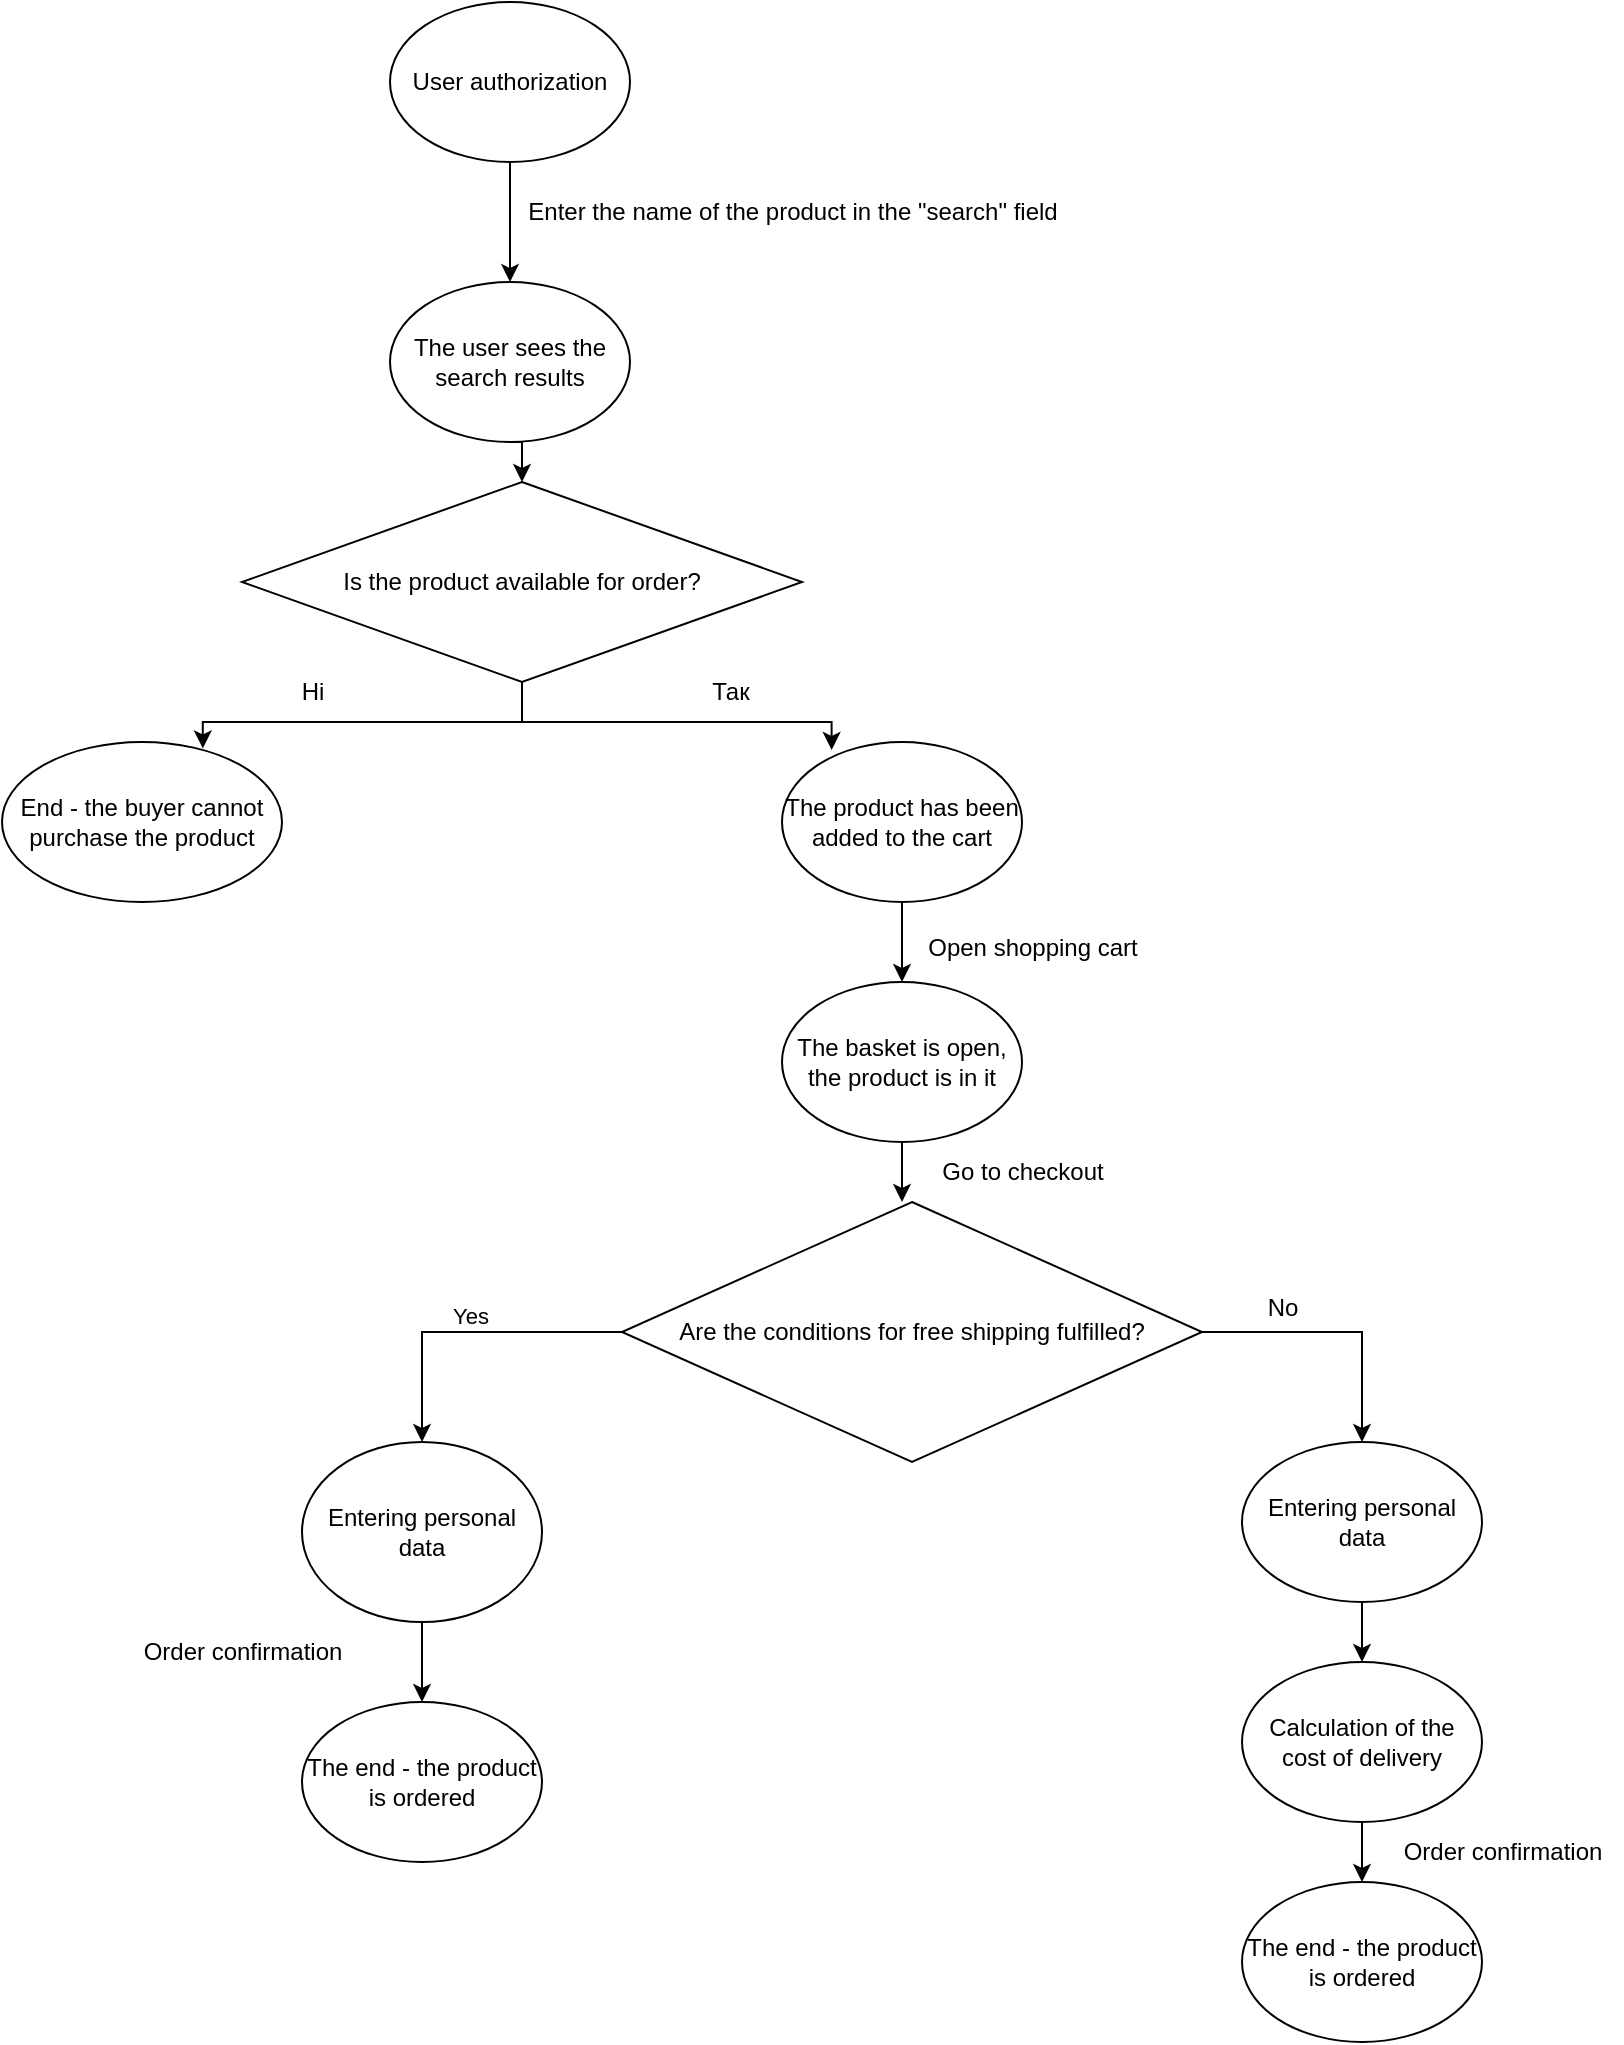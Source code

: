 <mxfile version="24.4.13" type="google">
  <diagram name="Сторінка-1" id="ic3oKJjQ8ABnXzsJ7Ula">
    <mxGraphModel grid="1" page="1" gridSize="10" guides="1" tooltips="1" connect="1" arrows="1" fold="1" pageScale="1" pageWidth="827" pageHeight="1169" math="0" shadow="0">
      <root>
        <mxCell id="0" />
        <mxCell id="1" parent="0" />
        <mxCell id="3iRw8vZDGY9ZDP3LKKR4-2" style="edgeStyle=orthogonalEdgeStyle;rounded=0;orthogonalLoop=1;jettySize=auto;html=1;exitX=0.5;exitY=1;exitDx=0;exitDy=0;" edge="1" parent="1" source="3iRw8vZDGY9ZDP3LKKR4-1">
          <mxGeometry relative="1" as="geometry">
            <mxPoint x="414" y="140" as="targetPoint" />
          </mxGeometry>
        </mxCell>
        <mxCell id="3iRw8vZDGY9ZDP3LKKR4-1" value="User authorization" style="ellipse;whiteSpace=wrap;html=1;" vertex="1" parent="1">
          <mxGeometry x="354" width="120" height="80" as="geometry" />
        </mxCell>
        <mxCell id="3iRw8vZDGY9ZDP3LKKR4-3" value="Enter the name of the product in the &quot;search&quot; field" style="text;html=1;align=center;verticalAlign=middle;resizable=0;points=[];autosize=1;strokeColor=none;fillColor=none;" vertex="1" parent="1">
          <mxGeometry x="410" y="90" width="290" height="30" as="geometry" />
        </mxCell>
        <mxCell id="3iRw8vZDGY9ZDP3LKKR4-7" style="edgeStyle=orthogonalEdgeStyle;rounded=0;orthogonalLoop=1;jettySize=auto;html=1;exitX=0.5;exitY=1;exitDx=0;exitDy=0;entryX=0.5;entryY=0;entryDx=0;entryDy=0;" edge="1" parent="1" source="3iRw8vZDGY9ZDP3LKKR4-5" target="3iRw8vZDGY9ZDP3LKKR4-6">
          <mxGeometry relative="1" as="geometry" />
        </mxCell>
        <mxCell id="3iRw8vZDGY9ZDP3LKKR4-5" value="The user sees the search results" style="ellipse;whiteSpace=wrap;html=1;" vertex="1" parent="1">
          <mxGeometry x="354" y="140" width="120" height="80" as="geometry" />
        </mxCell>
        <mxCell id="3iRw8vZDGY9ZDP3LKKR4-6" value="Is the product available for order?" style="rhombus;whiteSpace=wrap;html=1;" vertex="1" parent="1">
          <mxGeometry x="280" y="240" width="280" height="100" as="geometry" />
        </mxCell>
        <mxCell id="3iRw8vZDGY9ZDP3LKKR4-9" value="End - the buyer cannot purchase the product" style="ellipse;whiteSpace=wrap;html=1;" vertex="1" parent="1">
          <mxGeometry x="160" y="370" width="140" height="80" as="geometry" />
        </mxCell>
        <mxCell id="3iRw8vZDGY9ZDP3LKKR4-11" style="edgeStyle=orthogonalEdgeStyle;rounded=0;orthogonalLoop=1;jettySize=auto;html=1;exitX=0.5;exitY=1;exitDx=0;exitDy=0;entryX=0.717;entryY=0.04;entryDx=0;entryDy=0;entryPerimeter=0;" edge="1" parent="1" source="3iRw8vZDGY9ZDP3LKKR4-6" target="3iRw8vZDGY9ZDP3LKKR4-9">
          <mxGeometry relative="1" as="geometry" />
        </mxCell>
        <mxCell id="3iRw8vZDGY9ZDP3LKKR4-12" value="Ні" style="text;html=1;align=center;verticalAlign=middle;resizable=0;points=[];autosize=1;strokeColor=none;fillColor=none;" vertex="1" parent="1">
          <mxGeometry x="300" y="330" width="30" height="30" as="geometry" />
        </mxCell>
        <mxCell id="3iRw8vZDGY9ZDP3LKKR4-19" style="edgeStyle=orthogonalEdgeStyle;rounded=0;orthogonalLoop=1;jettySize=auto;html=1;exitX=0.5;exitY=1;exitDx=0;exitDy=0;entryX=0.5;entryY=0;entryDx=0;entryDy=0;" edge="1" parent="1" source="3iRw8vZDGY9ZDP3LKKR4-13" target="3iRw8vZDGY9ZDP3LKKR4-18">
          <mxGeometry relative="1" as="geometry" />
        </mxCell>
        <mxCell id="3iRw8vZDGY9ZDP3LKKR4-13" value="The product has been added to the cart" style="ellipse;whiteSpace=wrap;html=1;" vertex="1" parent="1">
          <mxGeometry x="550" y="370" width="120" height="80" as="geometry" />
        </mxCell>
        <mxCell id="3iRw8vZDGY9ZDP3LKKR4-15" style="edgeStyle=orthogonalEdgeStyle;rounded=0;orthogonalLoop=1;jettySize=auto;html=1;exitX=0.5;exitY=1;exitDx=0;exitDy=0;entryX=0.207;entryY=0.05;entryDx=0;entryDy=0;entryPerimeter=0;" edge="1" parent="1" source="3iRw8vZDGY9ZDP3LKKR4-6" target="3iRw8vZDGY9ZDP3LKKR4-13">
          <mxGeometry relative="1" as="geometry" />
        </mxCell>
        <mxCell id="3iRw8vZDGY9ZDP3LKKR4-16" value="Так" style="text;html=1;align=center;verticalAlign=middle;resizable=0;points=[];autosize=1;strokeColor=none;fillColor=none;" vertex="1" parent="1">
          <mxGeometry x="504" y="330" width="40" height="30" as="geometry" />
        </mxCell>
        <mxCell id="3iRw8vZDGY9ZDP3LKKR4-22" style="edgeStyle=orthogonalEdgeStyle;rounded=0;orthogonalLoop=1;jettySize=auto;html=1;exitX=0.5;exitY=1;exitDx=0;exitDy=0;entryX=0.5;entryY=0;entryDx=0;entryDy=0;" edge="1" parent="1" source="3iRw8vZDGY9ZDP3LKKR4-18">
          <mxGeometry relative="1" as="geometry">
            <mxPoint x="610" y="600" as="targetPoint" />
          </mxGeometry>
        </mxCell>
        <mxCell id="3iRw8vZDGY9ZDP3LKKR4-18" value="The basket is open, the product is in it" style="ellipse;whiteSpace=wrap;html=1;" vertex="1" parent="1">
          <mxGeometry x="550" y="490" width="120" height="80" as="geometry" />
        </mxCell>
        <mxCell id="3iRw8vZDGY9ZDP3LKKR4-20" value="Open shopping cart" style="text;html=1;align=center;verticalAlign=middle;resizable=0;points=[];autosize=1;strokeColor=none;fillColor=none;" vertex="1" parent="1">
          <mxGeometry x="610" y="458" width="130" height="30" as="geometry" />
        </mxCell>
        <mxCell id="3iRw8vZDGY9ZDP3LKKR4-23" value="Go to checkout" style="text;html=1;align=center;verticalAlign=middle;resizable=0;points=[];autosize=1;strokeColor=none;fillColor=none;" vertex="1" parent="1">
          <mxGeometry x="620" y="570" width="100" height="30" as="geometry" />
        </mxCell>
        <mxCell id="3iRw8vZDGY9ZDP3LKKR4-30" style="edgeStyle=orthogonalEdgeStyle;rounded=0;orthogonalLoop=1;jettySize=auto;html=1;exitX=0;exitY=0.5;exitDx=0;exitDy=0;entryX=0.5;entryY=0;entryDx=0;entryDy=0;" edge="1" parent="1" source="3iRw8vZDGY9ZDP3LKKR4-28" target="3iRw8vZDGY9ZDP3LKKR4-29">
          <mxGeometry relative="1" as="geometry" />
        </mxCell>
        <mxCell id="3iRw8vZDGY9ZDP3LKKR4-31" value="Yes" style="edgeLabel;html=1;align=center;verticalAlign=middle;resizable=0;points=[];" connectable="0" vertex="1" parent="3iRw8vZDGY9ZDP3LKKR4-30">
          <mxGeometry x="-0.017" y="-8" relative="1" as="geometry">
            <mxPoint as="offset" />
          </mxGeometry>
        </mxCell>
        <mxCell id="3iRw8vZDGY9ZDP3LKKR4-37" style="edgeStyle=orthogonalEdgeStyle;rounded=0;orthogonalLoop=1;jettySize=auto;html=1;exitX=1;exitY=0.5;exitDx=0;exitDy=0;entryX=0.5;entryY=0;entryDx=0;entryDy=0;" edge="1" parent="1" source="3iRw8vZDGY9ZDP3LKKR4-28" target="3iRw8vZDGY9ZDP3LKKR4-36">
          <mxGeometry relative="1" as="geometry" />
        </mxCell>
        <mxCell id="3iRw8vZDGY9ZDP3LKKR4-28" value="Are the conditions for free shipping fulfilled?" style="rhombus;whiteSpace=wrap;html=1;" vertex="1" parent="1">
          <mxGeometry x="470" y="600" width="290" height="130" as="geometry" />
        </mxCell>
        <mxCell id="3iRw8vZDGY9ZDP3LKKR4-34" style="edgeStyle=orthogonalEdgeStyle;rounded=0;orthogonalLoop=1;jettySize=auto;html=1;exitX=0.5;exitY=1;exitDx=0;exitDy=0;entryX=0.5;entryY=0;entryDx=0;entryDy=0;" edge="1" parent="1" source="3iRw8vZDGY9ZDP3LKKR4-29" target="3iRw8vZDGY9ZDP3LKKR4-33">
          <mxGeometry relative="1" as="geometry" />
        </mxCell>
        <mxCell id="3iRw8vZDGY9ZDP3LKKR4-29" value="Entering personal data" style="ellipse;whiteSpace=wrap;html=1;" vertex="1" parent="1">
          <mxGeometry x="310" y="720" width="120" height="90" as="geometry" />
        </mxCell>
        <mxCell id="3iRw8vZDGY9ZDP3LKKR4-33" value="The end - the product is ordered" style="ellipse;whiteSpace=wrap;html=1;" vertex="1" parent="1">
          <mxGeometry x="310" y="850" width="120" height="80" as="geometry" />
        </mxCell>
        <mxCell id="3iRw8vZDGY9ZDP3LKKR4-35" value="Order confirmation" style="text;html=1;align=center;verticalAlign=middle;resizable=0;points=[];autosize=1;strokeColor=none;fillColor=none;" vertex="1" parent="1">
          <mxGeometry x="220" y="810" width="120" height="30" as="geometry" />
        </mxCell>
        <mxCell id="3iRw8vZDGY9ZDP3LKKR4-40" style="edgeStyle=orthogonalEdgeStyle;rounded=0;orthogonalLoop=1;jettySize=auto;html=1;exitX=0.5;exitY=1;exitDx=0;exitDy=0;entryX=0.5;entryY=0;entryDx=0;entryDy=0;" edge="1" parent="1" source="3iRw8vZDGY9ZDP3LKKR4-36" target="3iRw8vZDGY9ZDP3LKKR4-39">
          <mxGeometry relative="1" as="geometry" />
        </mxCell>
        <mxCell id="3iRw8vZDGY9ZDP3LKKR4-36" value="Entering personal data" style="ellipse;whiteSpace=wrap;html=1;" vertex="1" parent="1">
          <mxGeometry x="780" y="720" width="120" height="80" as="geometry" />
        </mxCell>
        <mxCell id="3iRw8vZDGY9ZDP3LKKR4-38" value="No" style="text;html=1;align=center;verticalAlign=middle;resizable=0;points=[];autosize=1;strokeColor=none;fillColor=none;" vertex="1" parent="1">
          <mxGeometry x="780" y="638" width="40" height="30" as="geometry" />
        </mxCell>
        <mxCell id="3iRw8vZDGY9ZDP3LKKR4-42" style="edgeStyle=orthogonalEdgeStyle;rounded=0;orthogonalLoop=1;jettySize=auto;html=1;exitX=0.5;exitY=1;exitDx=0;exitDy=0;entryX=0.5;entryY=0;entryDx=0;entryDy=0;" edge="1" parent="1" source="3iRw8vZDGY9ZDP3LKKR4-39" target="3iRw8vZDGY9ZDP3LKKR4-41">
          <mxGeometry relative="1" as="geometry" />
        </mxCell>
        <mxCell id="3iRw8vZDGY9ZDP3LKKR4-39" value="Calculation of the cost of delivery" style="ellipse;whiteSpace=wrap;html=1;" vertex="1" parent="1">
          <mxGeometry x="780" y="830" width="120" height="80" as="geometry" />
        </mxCell>
        <mxCell id="3iRw8vZDGY9ZDP3LKKR4-41" value="The end - the product is ordered" style="ellipse;whiteSpace=wrap;html=1;" vertex="1" parent="1">
          <mxGeometry x="780" y="940" width="120" height="80" as="geometry" />
        </mxCell>
        <mxCell id="3iRw8vZDGY9ZDP3LKKR4-44" value="Order confirmation" style="text;html=1;align=center;verticalAlign=middle;resizable=0;points=[];autosize=1;strokeColor=none;fillColor=none;" vertex="1" parent="1">
          <mxGeometry x="850" y="910" width="120" height="30" as="geometry" />
        </mxCell>
      </root>
    </mxGraphModel>
  </diagram>
</mxfile>
